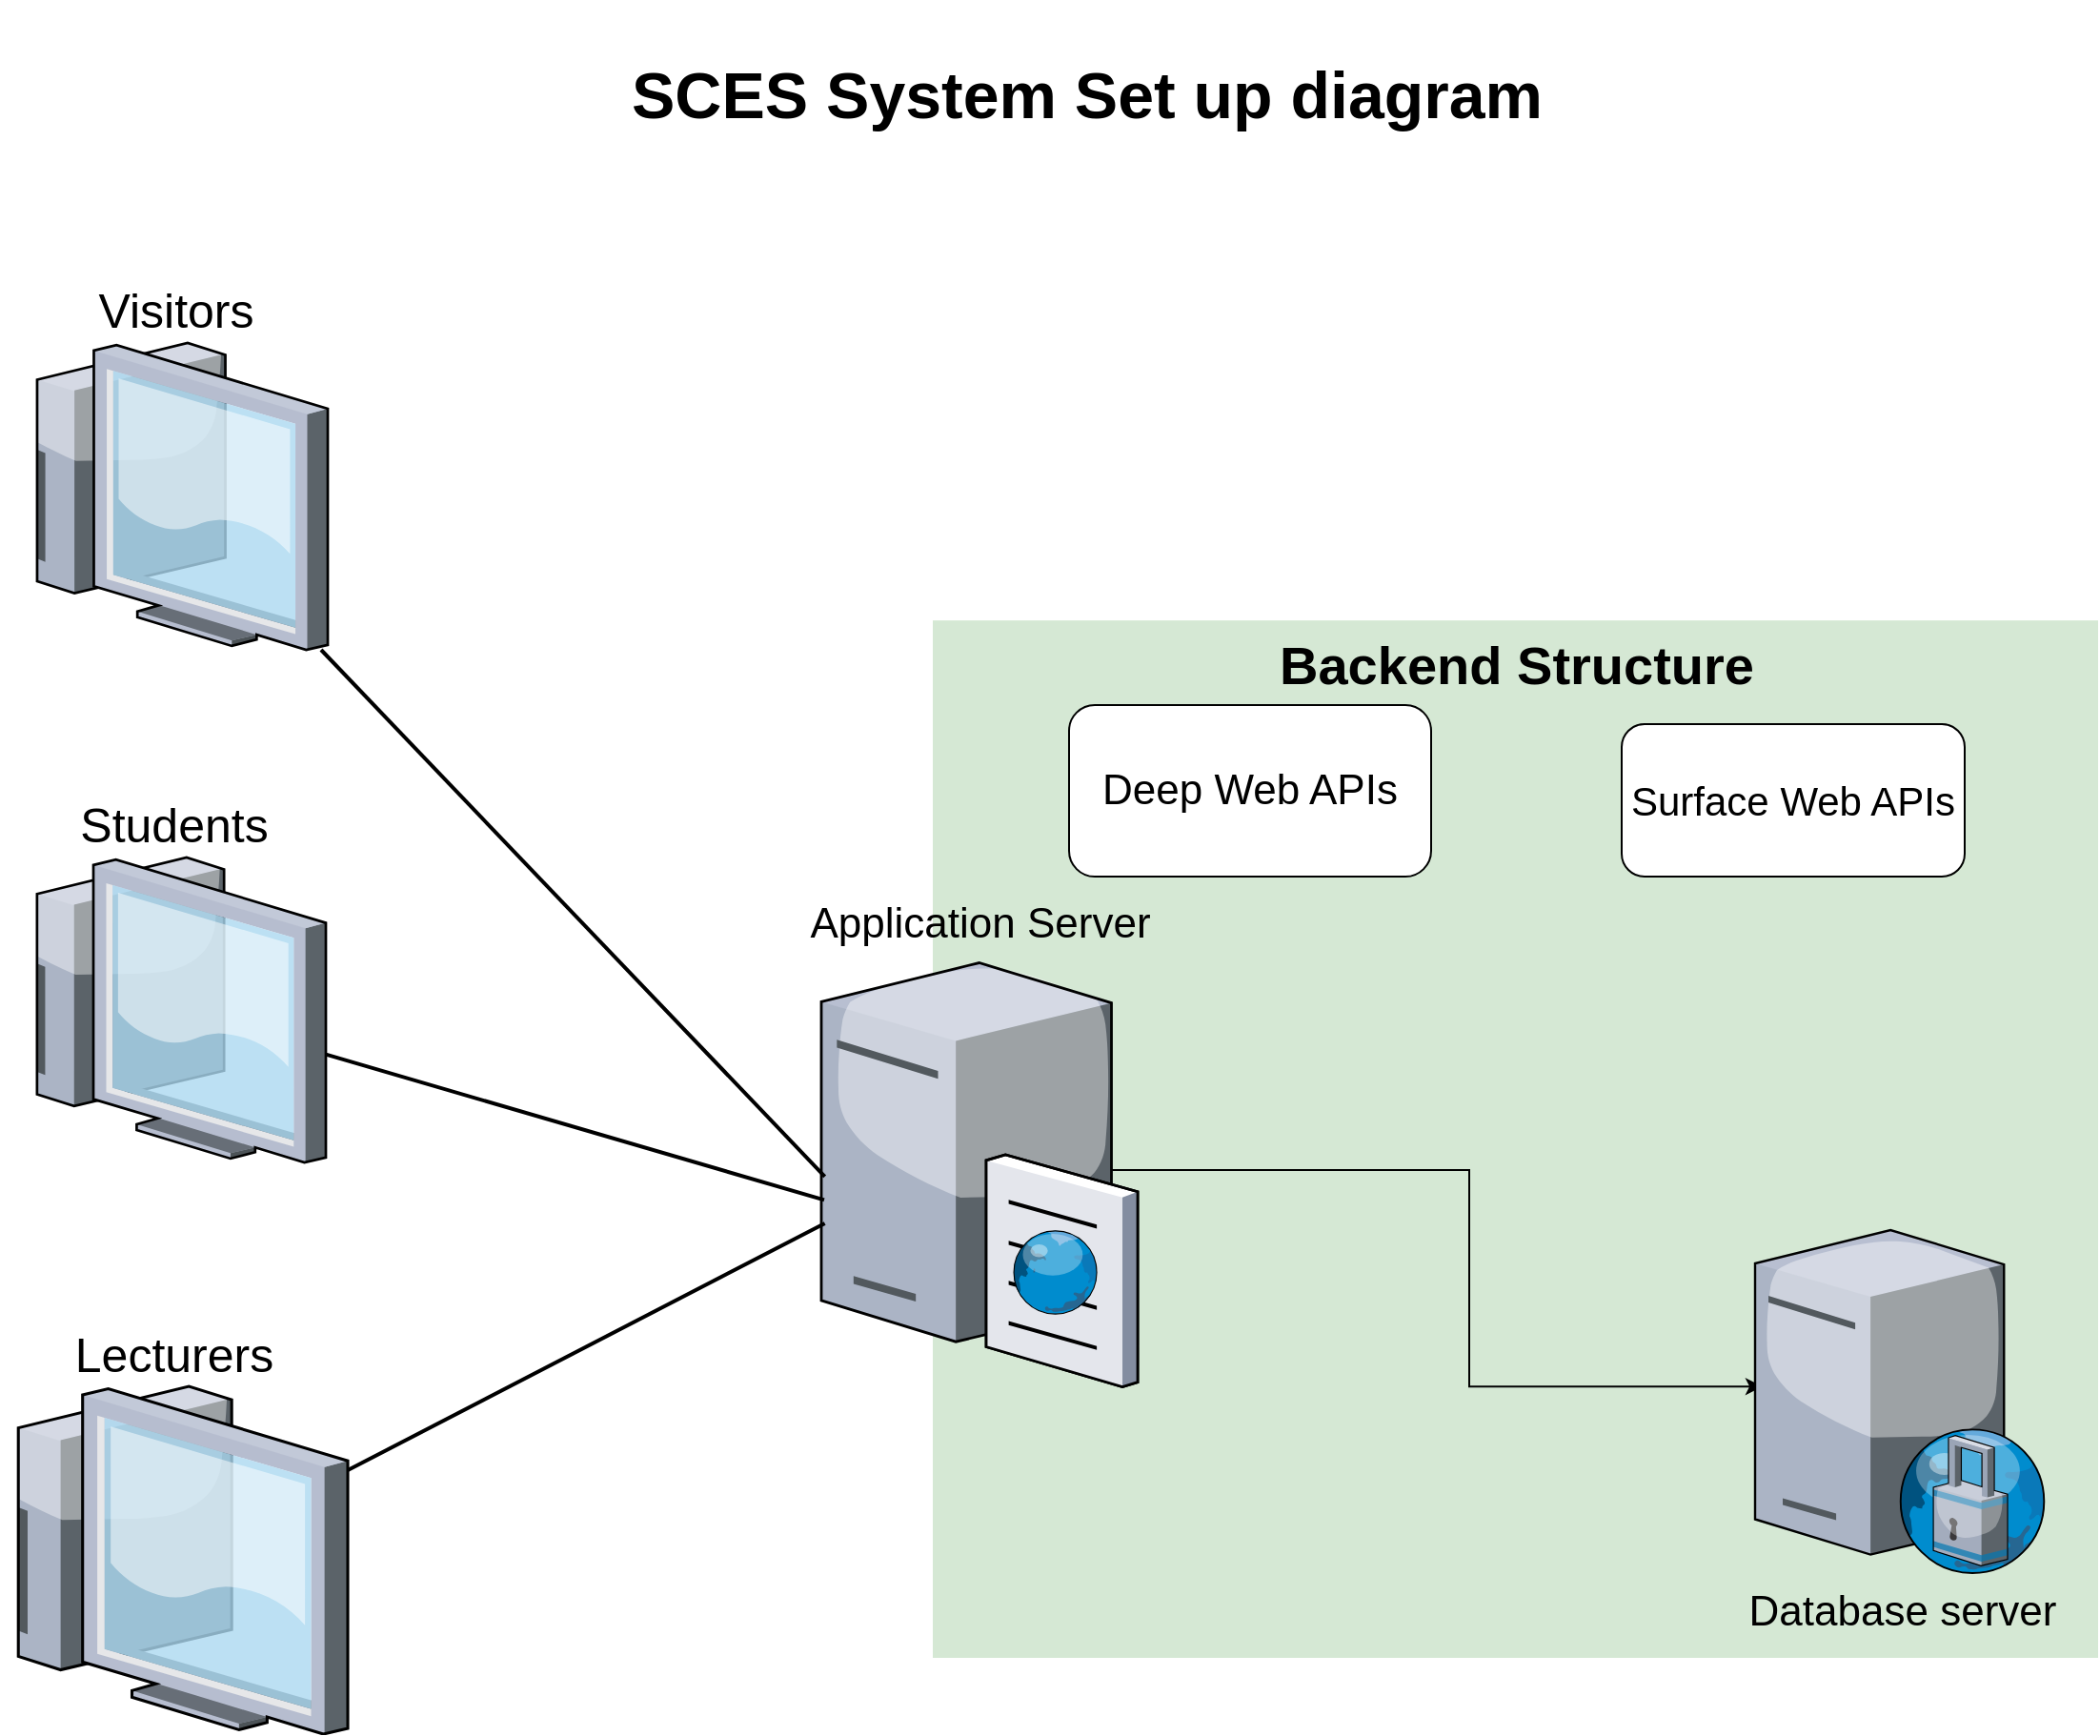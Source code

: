 <mxfile version="16.1.2" type="github">
  <diagram name="Page-1" id="e3a06f82-3646-2815-327d-82caf3d4e204">
    <mxGraphModel dx="2480" dy="1394" grid="1" gridSize="10" guides="1" tooltips="1" connect="1" arrows="1" fold="1" page="1" pageScale="1.5" pageWidth="1169" pageHeight="826" background="none" math="0" shadow="0">
      <root>
        <mxCell id="0" style=";html=1;" />
        <mxCell id="1" style=";html=1;" parent="0" />
        <mxCell id="6a7d8f32e03d9370-60" value="&lt;b&gt;&lt;font style=&quot;font-size: 28px&quot;&gt;Backend Structure&lt;/font&gt;&lt;/b&gt;" style="whiteSpace=wrap;html=1;fillColor=#d5e8d4;fontSize=14;strokeColor=none;verticalAlign=top;" parent="1" vertex="1">
          <mxGeometry x="849.5" y="355.59" width="611.5" height="544.41" as="geometry" />
        </mxCell>
        <mxCell id="GqYt_yee1KtFsBoNoQVH-2" style="edgeStyle=orthogonalEdgeStyle;rounded=0;orthogonalLoop=1;jettySize=auto;html=1;entryX=0.026;entryY=0.456;entryDx=0;entryDy=0;entryPerimeter=0;exitX=0.888;exitY=0.541;exitDx=0;exitDy=0;exitPerimeter=0;" edge="1" parent="1" source="6a7d8f32e03d9370-15" target="6a7d8f32e03d9370-25">
          <mxGeometry relative="1" as="geometry">
            <Array as="points">
              <mxPoint x="938" y="644" />
              <mxPoint x="1131" y="644" />
              <mxPoint x="1131" y="758" />
            </Array>
          </mxGeometry>
        </mxCell>
        <mxCell id="6a7d8f32e03d9370-15" value="&lt;font style=&quot;font-size: 22px&quot;&gt;Application Server&lt;/font&gt;" style="verticalLabelPosition=top;aspect=fixed;html=1;verticalAlign=bottom;strokeColor=none;shape=mxgraph.citrix.cache_server;fillColor=#66B2FF;gradientColor=#0066CC;fontSize=14;labelPosition=center;align=center;" parent="1" vertex="1">
          <mxGeometry x="791" y="530" width="165.67" height="227.5" as="geometry" />
        </mxCell>
        <mxCell id="6a7d8f32e03d9370-25" value="&lt;font style=&quot;font-size: 22px&quot;&gt;Database server&lt;/font&gt;" style="verticalLabelPosition=bottom;aspect=fixed;html=1;verticalAlign=top;strokeColor=none;shape=mxgraph.citrix.proxy_server;fillColor=#66B2FF;gradientColor=#0066CC;fontSize=14;" parent="1" vertex="1">
          <mxGeometry x="1281" y="675.5" width="153" height="180" as="geometry" />
        </mxCell>
        <mxCell id="6a7d8f32e03d9370-53" style="edgeStyle=none;rounded=0;html=1;startSize=10;endSize=10;jettySize=auto;orthogonalLoop=1;fontSize=14;endArrow=none;endFill=0;strokeWidth=2;exitX=0.011;exitY=0.516;exitDx=0;exitDy=0;exitPerimeter=0;" parent="1" source="6a7d8f32e03d9370-15" target="6a7d8f32e03d9370-29" edge="1">
          <mxGeometry relative="1" as="geometry">
            <mxPoint x="954.339" y="238" as="sourcePoint" />
          </mxGeometry>
        </mxCell>
        <mxCell id="6a7d8f32e03d9370-54" style="edgeStyle=none;rounded=0;html=1;startSize=10;endSize=10;jettySize=auto;orthogonalLoop=1;fontSize=14;endArrow=none;endFill=0;strokeWidth=2;exitX=0.009;exitY=0.57;exitDx=0;exitDy=0;exitPerimeter=0;" parent="1" source="6a7d8f32e03d9370-15" target="6a7d8f32e03d9370-28" edge="1">
          <mxGeometry relative="1" as="geometry">
            <mxPoint x="982.19" y="238" as="sourcePoint" />
          </mxGeometry>
        </mxCell>
        <mxCell id="6a7d8f32e03d9370-55" style="edgeStyle=none;rounded=0;html=1;startSize=10;endSize=10;jettySize=auto;orthogonalLoop=1;fontSize=14;endArrow=none;endFill=0;strokeWidth=2;exitX=0.011;exitY=0.624;exitDx=0;exitDy=0;exitPerimeter=0;" parent="1" source="6a7d8f32e03d9370-15" target="6a7d8f32e03d9370-27" edge="1">
          <mxGeometry relative="1" as="geometry">
            <mxPoint x="811" y="510" as="sourcePoint" />
          </mxGeometry>
        </mxCell>
        <mxCell id="6a7d8f32e03d9370-27" value="&lt;font style=&quot;font-size: 25px&quot;&gt;Lecturers&lt;/font&gt;" style="verticalLabelPosition=top;aspect=fixed;html=1;verticalAlign=bottom;strokeColor=none;shape=mxgraph.citrix.thin_client;fillColor=#66B2FF;gradientColor=#0066CC;fontSize=14;labelPosition=center;align=center;" parent="1" vertex="1">
          <mxGeometry x="360" y="757.5" width="182.5" height="182.5" as="geometry" />
        </mxCell>
        <mxCell id="6a7d8f32e03d9370-28" value="&lt;font style=&quot;font-size: 25px&quot;&gt;Students&lt;/font&gt;" style="verticalLabelPosition=top;aspect=fixed;html=1;verticalAlign=bottom;strokeColor=none;shape=mxgraph.citrix.thin_client;fillColor=#66B2FF;gradientColor=#0066CC;fontSize=14;labelPosition=center;align=center;" parent="1" vertex="1">
          <mxGeometry x="371" y="480" width="160" height="160" as="geometry" />
        </mxCell>
        <mxCell id="6a7d8f32e03d9370-29" value="&lt;font style=&quot;font-size: 25px&quot;&gt;Visitors&lt;/font&gt;" style="verticalLabelPosition=top;aspect=fixed;html=1;verticalAlign=bottom;strokeColor=none;shape=mxgraph.citrix.thin_client;fillColor=#66B2FF;gradientColor=#0066CC;fontSize=14;labelPosition=center;align=center;" parent="1" vertex="1">
          <mxGeometry x="371" y="210" width="161" height="161" as="geometry" />
        </mxCell>
        <mxCell id="6a7d8f32e03d9370-62" value="&lt;font style=&quot;font-size: 34px&quot;&gt;SCES System Set up diagram&lt;/font&gt;" style="text;strokeColor=none;fillColor=none;html=1;fontSize=24;fontStyle=1;verticalAlign=middle;align=center;" parent="1" vertex="1">
          <mxGeometry x="499" y="30" width="861" height="100" as="geometry" />
        </mxCell>
        <mxCell id="GqYt_yee1KtFsBoNoQVH-3" value="&lt;font style=&quot;font-size: 22px&quot;&gt;Deep Web APIs&lt;/font&gt;" style="rounded=1;whiteSpace=wrap;html=1;" vertex="1" parent="1">
          <mxGeometry x="921" y="400" width="190" height="90" as="geometry" />
        </mxCell>
        <mxCell id="GqYt_yee1KtFsBoNoQVH-4" value="&lt;font style=&quot;font-size: 21px&quot;&gt;Surface Web APIs&lt;/font&gt;" style="rounded=1;whiteSpace=wrap;html=1;" vertex="1" parent="1">
          <mxGeometry x="1211" y="410" width="180" height="80" as="geometry" />
        </mxCell>
      </root>
    </mxGraphModel>
  </diagram>
</mxfile>
